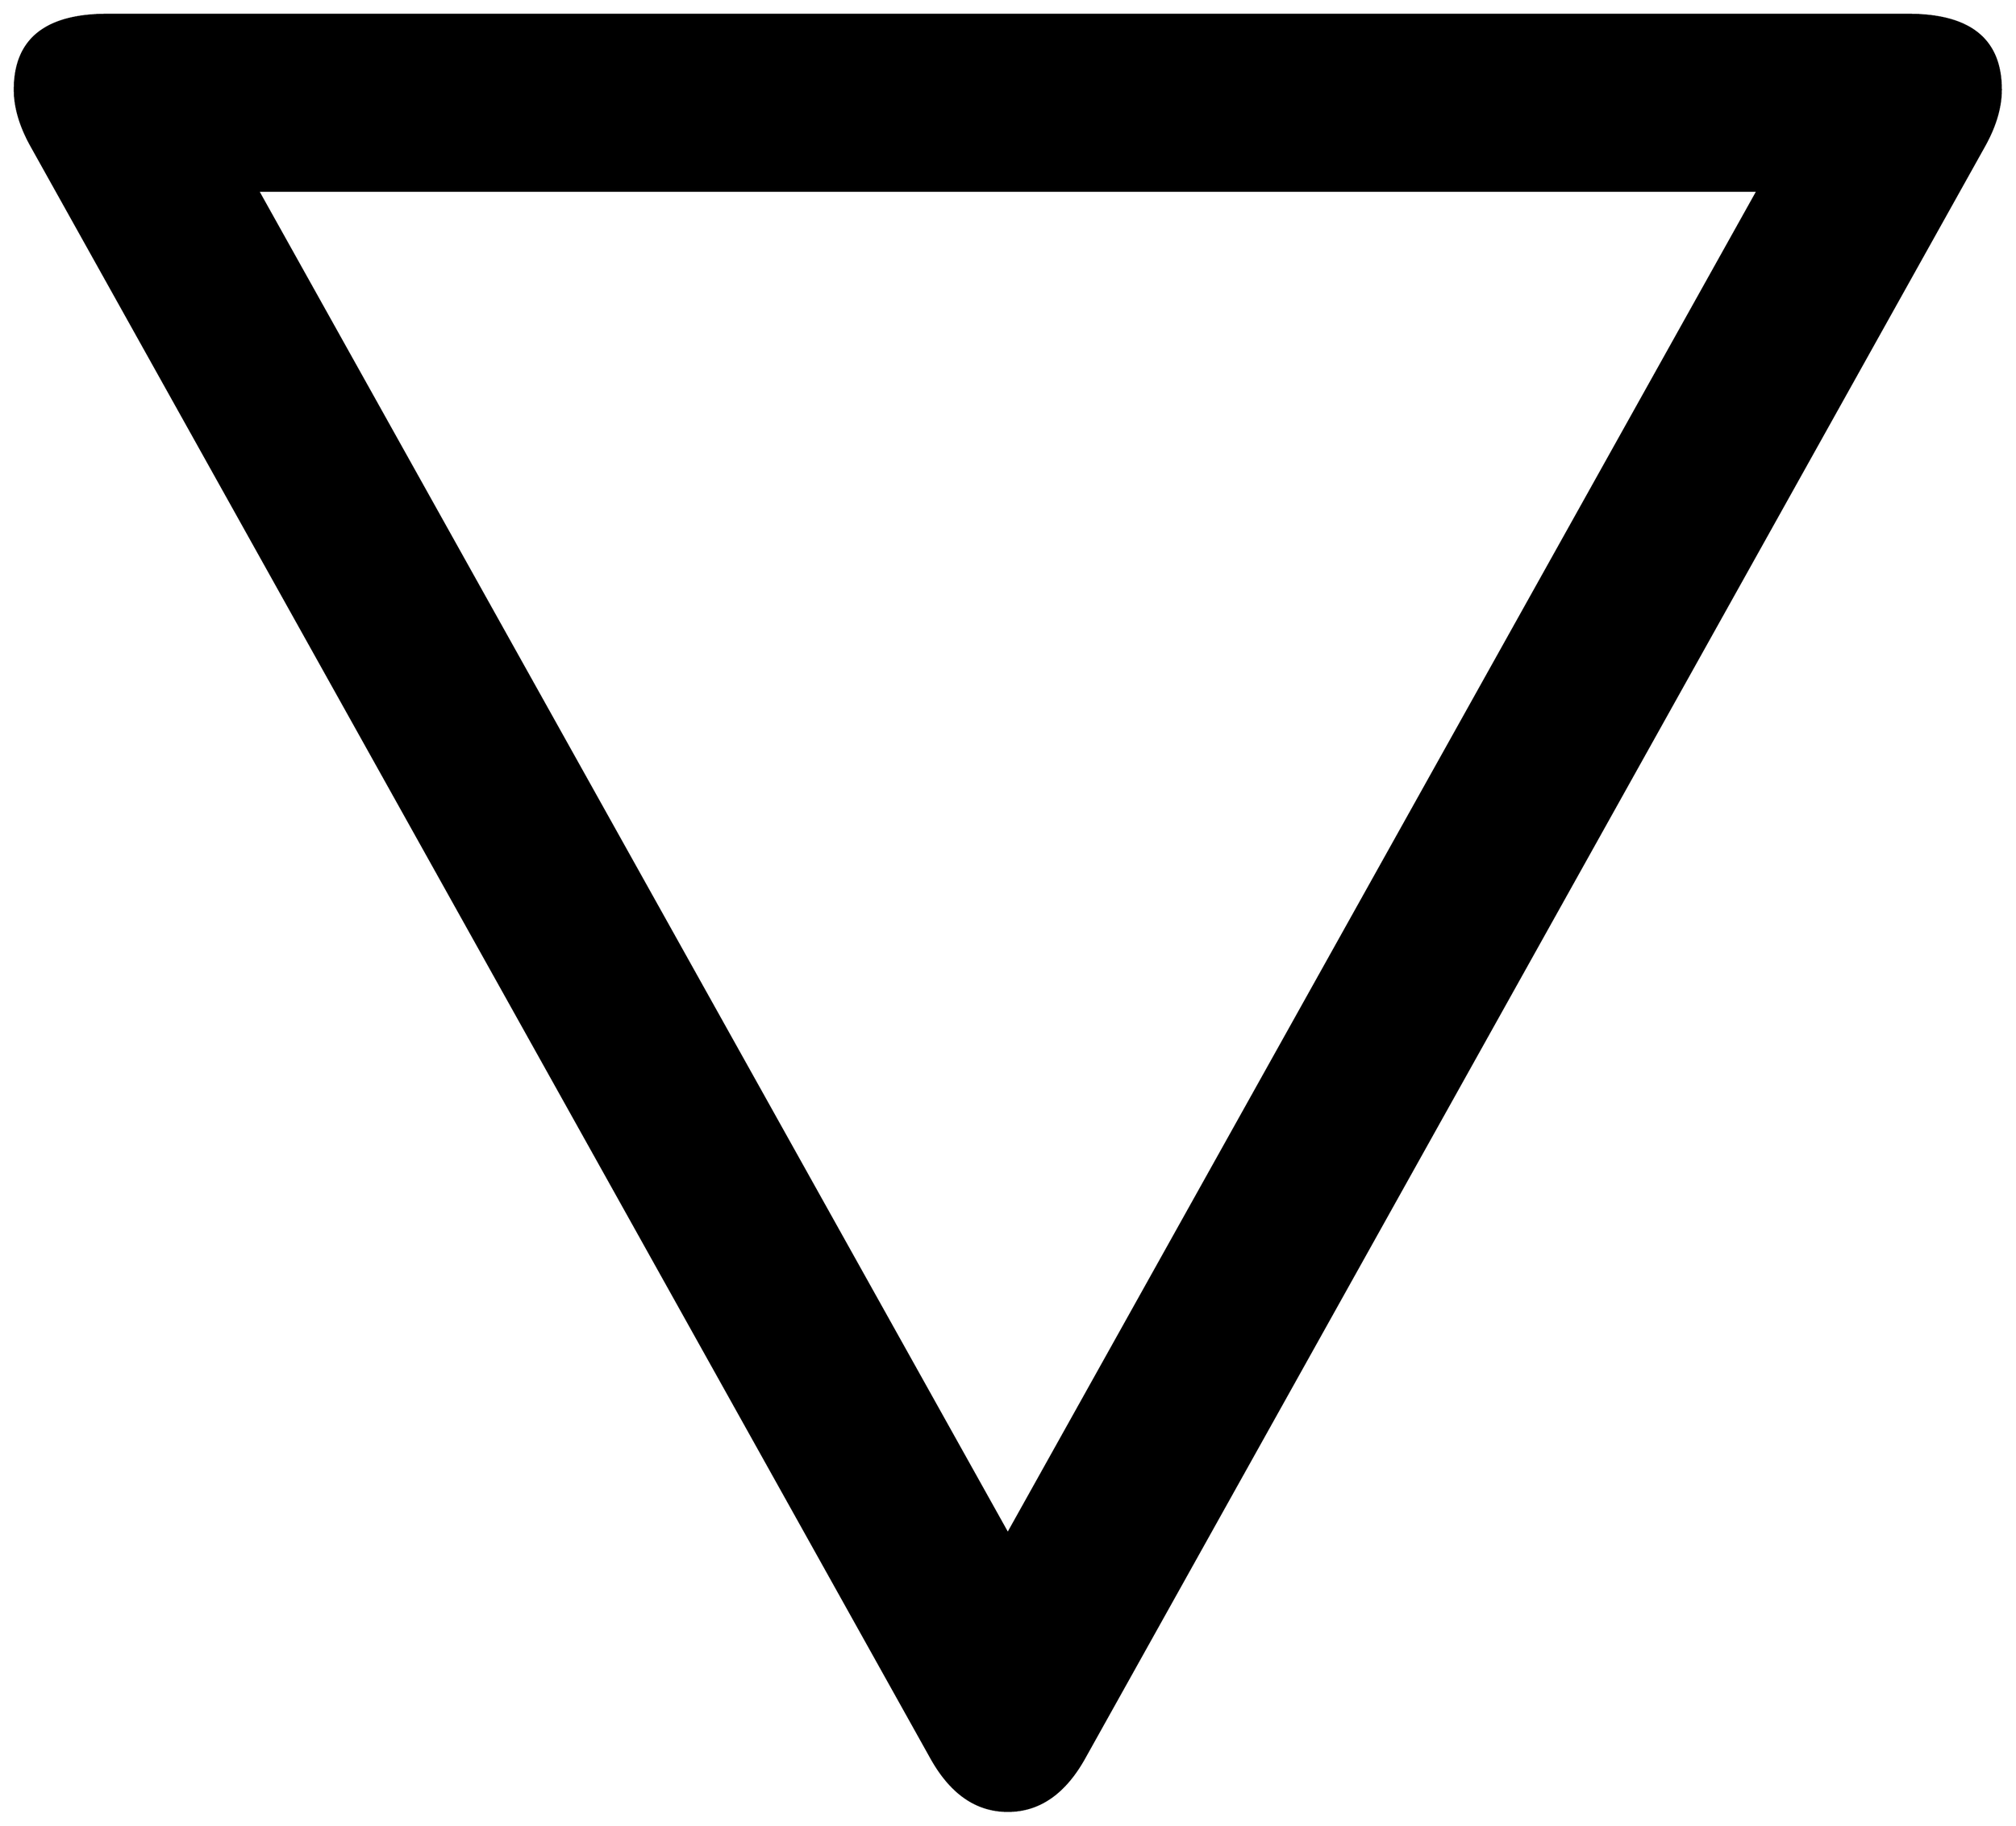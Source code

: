 


\begin{tikzpicture}[y=0.80pt, x=0.80pt, yscale=-1.0, xscale=1.0, inner sep=0pt, outer sep=0pt]
\begin{scope}[shift={(100.0,1690.0)},nonzero rule]
  \path[draw=.,fill=.,line width=1.600pt] (1927.0,-1315.0) ..
    controls (1927.0,-1299.0) and (1922.0,-1282.0) ..
    (1912.0,-1264.0) -- (1094.0,202.0) .. controls
    (1076.0,234.667) and (1052.667,251.0) .. (1024.0,251.0) ..
    controls (995.333,251.0) and (972.0,234.667) .. (954.0,202.0) --
    (136.0,-1264.0) .. controls (126.0,-1282.0) and
    (121.0,-1299.0) .. (121.0,-1315.0) .. controls
    (121.0,-1360.333) and (149.0,-1383.0) .. (205.0,-1383.0) --
    (1843.0,-1383.0) .. controls (1899.0,-1383.0) and
    (1927.0,-1360.333) .. (1927.0,-1315.0) --
    cycle(1706.0,-1223.0) -- (342.0,-1223.0) -- (1024.0,-1.0) --
    (1706.0,-1223.0) -- cycle;
\end{scope}

\end{tikzpicture}

